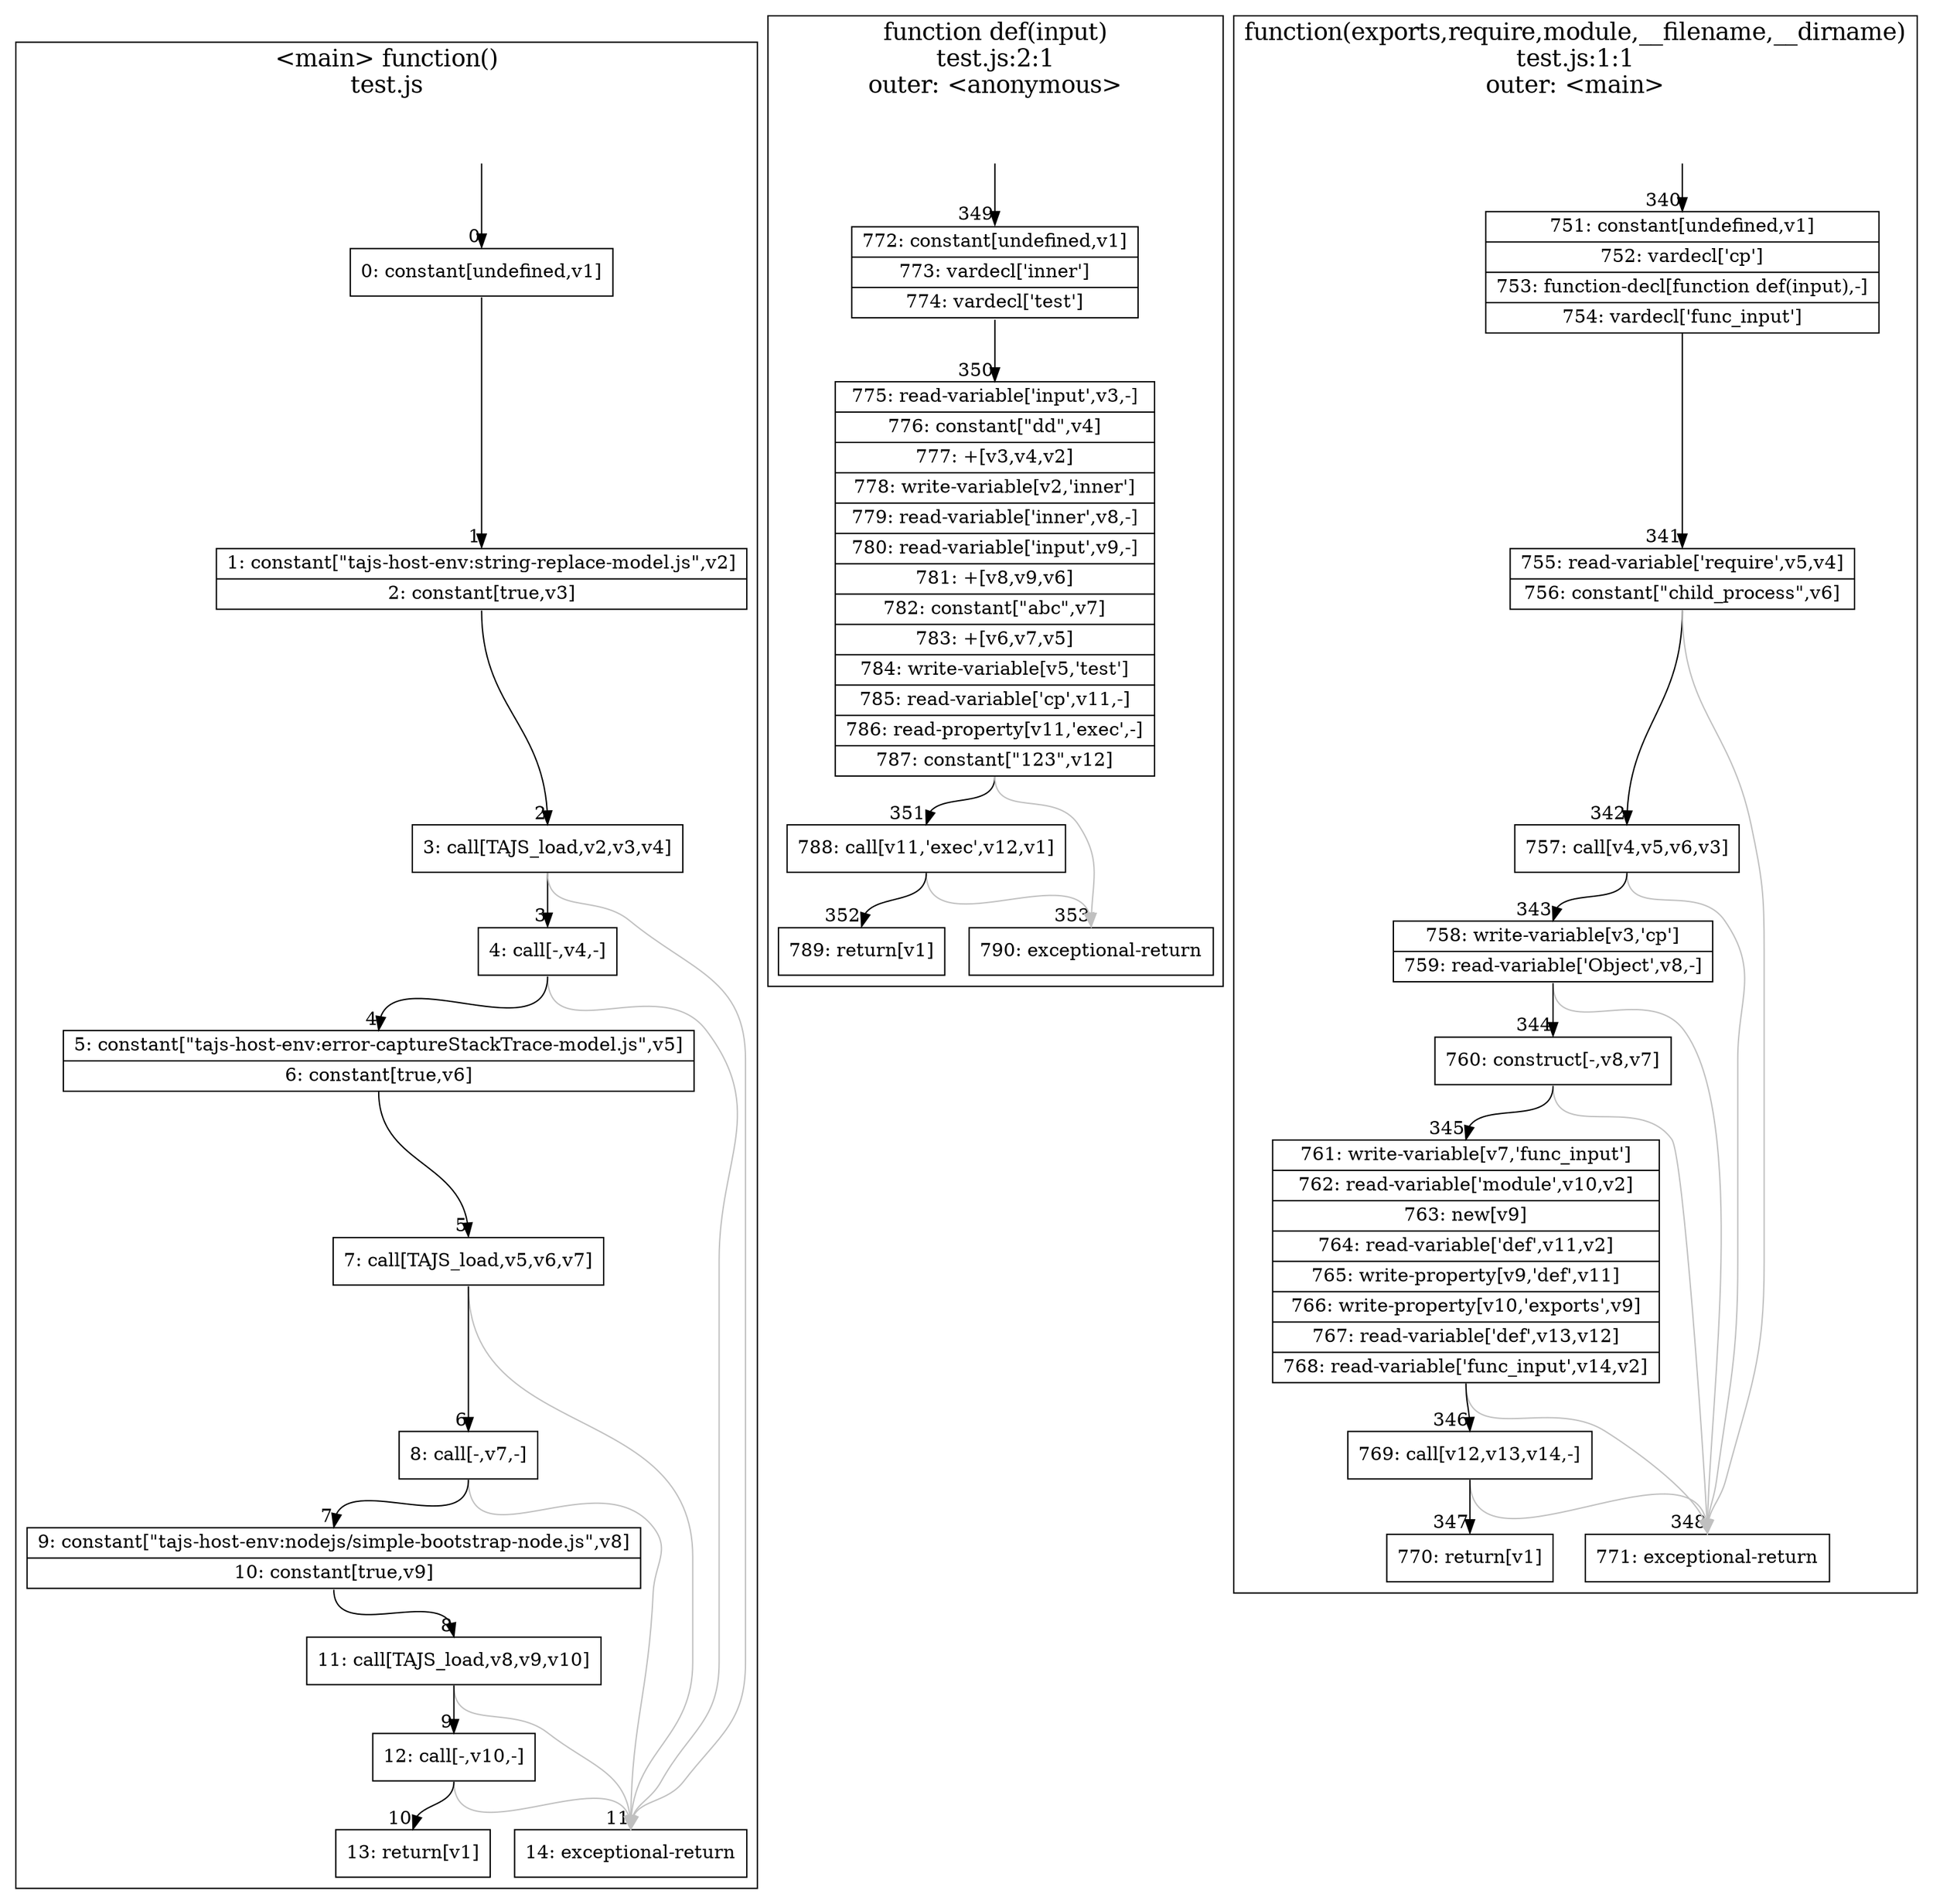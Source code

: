 digraph {
compound=true
subgraph cluster0 {
label="<main> function()\ntest.js";
labelloc="t";
fontsize=18;
rankdir="TD"
BB_entry0[shape=none,label=""];
BB_entry0 -> BB0 [tailport=s, headport=n, headlabel="    0"]
BB0 [shape=record label="{0: constant[undefined,v1]}" ] 
BB0 -> BB1 [tailport=s, headport=n, headlabel="      1"]
BB1 [shape=record label="{1: constant[\"tajs-host-env:string-replace-model.js\",v2]|2: constant[true,v3]}" ] 
BB1 -> BB2 [tailport=s, headport=n, headlabel="      2"]
BB2 [shape=record label="{3: call[TAJS_load,v2,v3,v4]}" ] 
BB2 -> BB3 [tailport=s, headport=n, headlabel="      3"]
BB2 -> BB11 [tailport=s, headport=n, color=gray, headlabel="      11"]
BB3 [shape=record label="{4: call[-,v4,-]}" ] 
BB3 -> BB4 [tailport=s, headport=n, headlabel="      4"]
BB3 -> BB11 [tailport=s, headport=n, color=gray]
BB4 [shape=record label="{5: constant[\"tajs-host-env:error-captureStackTrace-model.js\",v5]|6: constant[true,v6]}" ] 
BB4 -> BB5 [tailport=s, headport=n, headlabel="      5"]
BB5 [shape=record label="{7: call[TAJS_load,v5,v6,v7]}" ] 
BB5 -> BB6 [tailport=s, headport=n, headlabel="      6"]
BB5 -> BB11 [tailport=s, headport=n, color=gray]
BB6 [shape=record label="{8: call[-,v7,-]}" ] 
BB6 -> BB7 [tailport=s, headport=n, headlabel="      7"]
BB6 -> BB11 [tailport=s, headport=n, color=gray]
BB7 [shape=record label="{9: constant[\"tajs-host-env:nodejs/simple-bootstrap-node.js\",v8]|10: constant[true,v9]}" ] 
BB7 -> BB8 [tailport=s, headport=n, headlabel="      8"]
BB8 [shape=record label="{11: call[TAJS_load,v8,v9,v10]}" ] 
BB8 -> BB9 [tailport=s, headport=n, headlabel="      9"]
BB8 -> BB11 [tailport=s, headport=n, color=gray]
BB9 [shape=record label="{12: call[-,v10,-]}" ] 
BB9 -> BB10 [tailport=s, headport=n, headlabel="      10"]
BB9 -> BB11 [tailport=s, headport=n, color=gray]
BB10 [shape=record label="{13: return[v1]}" ] 
BB11 [shape=record label="{14: exceptional-return}" ] 
}
subgraph cluster33 {
label="function def(input)\ntest.js:2:1\nouter: <anonymous>";
labelloc="t";
fontsize=18;
rankdir="TD"
BB_entry33[shape=none,label=""];
BB_entry33 -> BB349 [tailport=s, headport=n, headlabel="    349"]
BB349 [shape=record label="{772: constant[undefined,v1]|773: vardecl['inner']|774: vardecl['test']}" ] 
BB349 -> BB350 [tailport=s, headport=n, headlabel="      350"]
BB350 [shape=record label="{775: read-variable['input',v3,-]|776: constant[\"dd\",v4]|777: +[v3,v4,v2]|778: write-variable[v2,'inner']|779: read-variable['inner',v8,-]|780: read-variable['input',v9,-]|781: +[v8,v9,v6]|782: constant[\"abc\",v7]|783: +[v6,v7,v5]|784: write-variable[v5,'test']|785: read-variable['cp',v11,-]|786: read-property[v11,'exec',-]|787: constant[\"123\",v12]}" ] 
BB350 -> BB351 [tailport=s, headport=n, headlabel="      351"]
BB350 -> BB353 [tailport=s, headport=n, color=gray, headlabel="      353"]
BB351 [shape=record label="{788: call[v11,'exec',v12,v1]}" ] 
BB351 -> BB352 [tailport=s, headport=n, headlabel="      352"]
BB351 -> BB353 [tailport=s, headport=n, color=gray]
BB352 [shape=record label="{789: return[v1]}" ] 
BB353 [shape=record label="{790: exceptional-return}" ] 
}
subgraph cluster32 {
label="function(exports,require,module,__filename,__dirname)\ntest.js:1:1\nouter: <main>";
labelloc="t";
fontsize=18;
rankdir="TD"
BB_entry32[shape=none,label=""];
BB_entry32 -> BB340 [tailport=s, headport=n, headlabel="    340"]
BB340 [shape=record label="{751: constant[undefined,v1]|752: vardecl['cp']|753: function-decl[function def(input),-]|754: vardecl['func_input']}" ] 
BB340 -> BB341 [tailport=s, headport=n, headlabel="      341"]
BB341 [shape=record label="{755: read-variable['require',v5,v4]|756: constant[\"child_process\",v6]}" ] 
BB341 -> BB342 [tailport=s, headport=n, headlabel="      342"]
BB341 -> BB348 [tailport=s, headport=n, color=gray, headlabel="      348"]
BB342 [shape=record label="{757: call[v4,v5,v6,v3]}" ] 
BB342 -> BB343 [tailport=s, headport=n, headlabel="      343"]
BB342 -> BB348 [tailport=s, headport=n, color=gray]
BB343 [shape=record label="{758: write-variable[v3,'cp']|759: read-variable['Object',v8,-]}" ] 
BB343 -> BB344 [tailport=s, headport=n, headlabel="      344"]
BB343 -> BB348 [tailport=s, headport=n, color=gray]
BB344 [shape=record label="{760: construct[-,v8,v7]}" ] 
BB344 -> BB345 [tailport=s, headport=n, headlabel="      345"]
BB344 -> BB348 [tailport=s, headport=n, color=gray]
BB345 [shape=record label="{761: write-variable[v7,'func_input']|762: read-variable['module',v10,v2]|763: new[v9]|764: read-variable['def',v11,v2]|765: write-property[v9,'def',v11]|766: write-property[v10,'exports',v9]|767: read-variable['def',v13,v12]|768: read-variable['func_input',v14,v2]}" ] 
BB345 -> BB346 [tailport=s, headport=n, headlabel="      346"]
BB345 -> BB348 [tailport=s, headport=n, color=gray]
BB346 [shape=record label="{769: call[v12,v13,v14,-]}" ] 
BB346 -> BB347 [tailport=s, headport=n, headlabel="      347"]
BB346 -> BB348 [tailport=s, headport=n, color=gray]
BB347 [shape=record label="{770: return[v1]}" ] 
BB348 [shape=record label="{771: exceptional-return}" ] 
}
}
